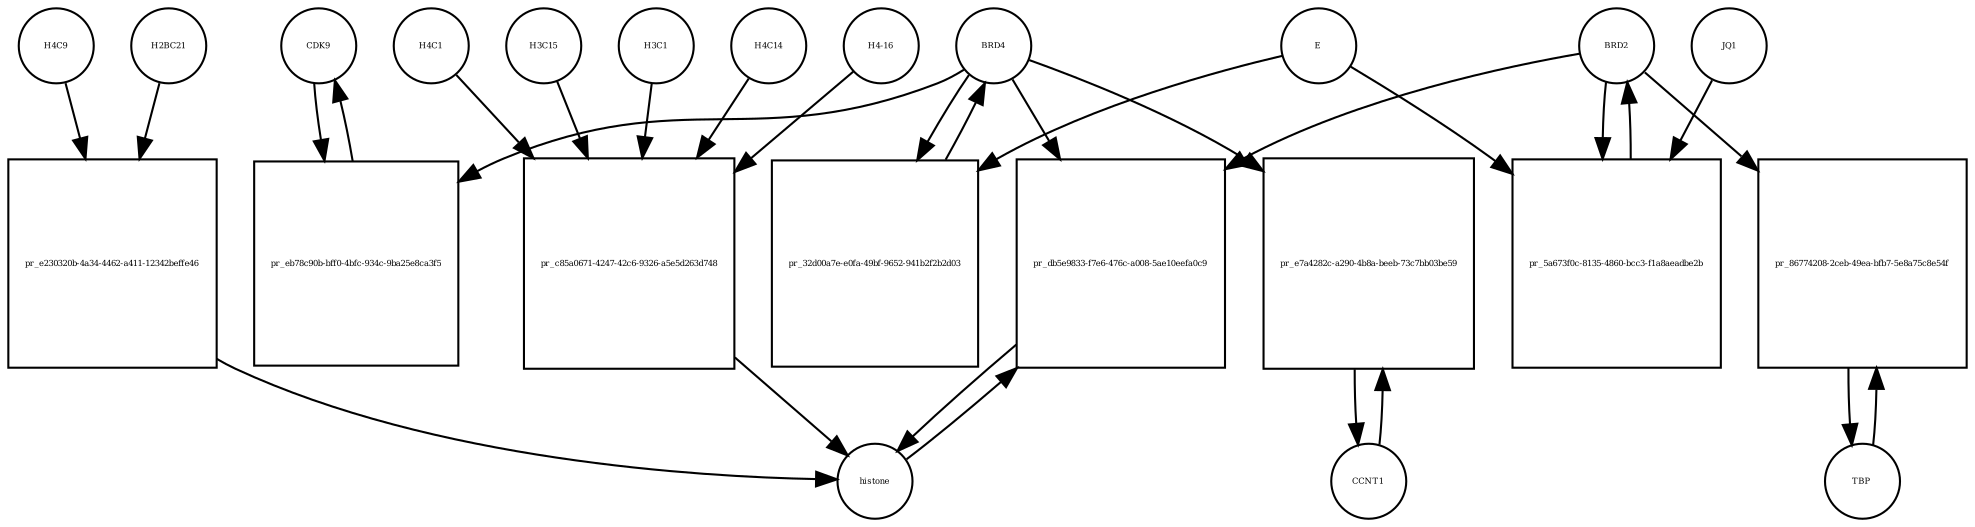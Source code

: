 strict digraph  {
CDK9 [annotation="", bipartite=0, cls=macromolecule, fontsize=4, label=CDK9, shape=circle];
"pr_eb78c90b-bff0-4bfc-934c-9ba25e8ca3f5" [annotation="", bipartite=1, cls=process, fontsize=4, label="pr_eb78c90b-bff0-4bfc-934c-9ba25e8ca3f5", shape=square];
BRD4 [annotation="", bipartite=0, cls=macromolecule, fontsize=4, label=BRD4, shape=circle];
CCNT1 [annotation="", bipartite=0, cls=macromolecule, fontsize=4, label=CCNT1, shape=circle];
"pr_e7a4282c-a290-4b8a-beeb-73c7bb03be59" [annotation="", bipartite=1, cls=process, fontsize=4, label="pr_e7a4282c-a290-4b8a-beeb-73c7bb03be59", shape=square];
histone [annotation="", bipartite=0, cls=complex, fontsize=4, label=histone, shape=circle];
"pr_db5e9833-f7e6-476c-a008-5ae10eefa0c9" [annotation="", bipartite=1, cls=process, fontsize=4, label="pr_db5e9833-f7e6-476c-a008-5ae10eefa0c9", shape=square];
BRD2 [annotation="", bipartite=0, cls=macromolecule, fontsize=4, label=BRD2, shape=circle];
"pr_32d00a7e-e0fa-49bf-9652-941b2f2b2d03" [annotation="", bipartite=1, cls=process, fontsize=4, label="pr_32d00a7e-e0fa-49bf-9652-941b2f2b2d03", shape=square];
E [annotation=urn_miriam_ncbiprotein_BCD58755, bipartite=0, cls=macromolecule, fontsize=4, label=E, shape=circle];
H4C14 [annotation="", bipartite=0, cls=macromolecule, fontsize=4, label=H4C14, shape=circle];
"pr_c85a0671-4247-42c6-9326-a5e5d263d748" [annotation="", bipartite=1, cls=process, fontsize=4, label="pr_c85a0671-4247-42c6-9326-a5e5d263d748", shape=square];
"H4-16" [annotation="", bipartite=0, cls=macromolecule, fontsize=4, label="H4-16", shape=circle];
H4C1 [annotation="", bipartite=0, cls=macromolecule, fontsize=4, label=H4C1, shape=circle];
H3C15 [annotation="", bipartite=0, cls=macromolecule, fontsize=4, label=H3C15, shape=circle];
H3C1 [annotation="", bipartite=0, cls=macromolecule, fontsize=4, label=H3C1, shape=circle];
"pr_5a673f0c-8135-4860-bcc3-f1a8aeadbe2b" [annotation="", bipartite=1, cls=process, fontsize=4, label="pr_5a673f0c-8135-4860-bcc3-f1a8aeadbe2b", shape=square];
JQ1 [annotation="", bipartite=0, cls=macromolecule, fontsize=4, label=JQ1, shape=circle];
TBP [annotation="", bipartite=0, cls=macromolecule, fontsize=4, label=TBP, shape=circle];
"pr_86774208-2ceb-49ea-bfb7-5e8a75c8e54f" [annotation="", bipartite=1, cls=process, fontsize=4, label="pr_86774208-2ceb-49ea-bfb7-5e8a75c8e54f", shape=square];
H4C9 [annotation="", bipartite=0, cls=macromolecule, fontsize=4, label=H4C9, shape=circle];
"pr_e230320b-4a34-4462-a411-12342beffe46" [annotation="", bipartite=1, cls=process, fontsize=4, label="pr_e230320b-4a34-4462-a411-12342beffe46", shape=square];
H2BC21 [annotation="", bipartite=0, cls=macromolecule, fontsize=4, label=H2BC21, shape=circle];
CDK9 -> "pr_eb78c90b-bff0-4bfc-934c-9ba25e8ca3f5"  [annotation="", interaction_type=consumption];
"pr_eb78c90b-bff0-4bfc-934c-9ba25e8ca3f5" -> CDK9  [annotation="", interaction_type=production];
BRD4 -> "pr_eb78c90b-bff0-4bfc-934c-9ba25e8ca3f5"  [annotation=urn_miriam_taxonomy_10090, interaction_type=catalysis];
BRD4 -> "pr_e7a4282c-a290-4b8a-beeb-73c7bb03be59"  [annotation="", interaction_type=catalysis];
BRD4 -> "pr_db5e9833-f7e6-476c-a008-5ae10eefa0c9"  [annotation="urn_miriam_doi_10.1038%2Fnsmb.3228.|urn_miriam_doi_10.1016%2Fj.molcel.2008.01.018", interaction_type=catalysis];
BRD4 -> "pr_32d00a7e-e0fa-49bf-9652-941b2f2b2d03"  [annotation="", interaction_type=consumption];
CCNT1 -> "pr_e7a4282c-a290-4b8a-beeb-73c7bb03be59"  [annotation="", interaction_type=consumption];
"pr_e7a4282c-a290-4b8a-beeb-73c7bb03be59" -> CCNT1  [annotation="", interaction_type=production];
histone -> "pr_db5e9833-f7e6-476c-a008-5ae10eefa0c9"  [annotation="", interaction_type=consumption];
"pr_db5e9833-f7e6-476c-a008-5ae10eefa0c9" -> histone  [annotation="", interaction_type=production];
BRD2 -> "pr_db5e9833-f7e6-476c-a008-5ae10eefa0c9"  [annotation="urn_miriam_doi_10.1038%2Fnsmb.3228.|urn_miriam_doi_10.1016%2Fj.molcel.2008.01.018", interaction_type=catalysis];
BRD2 -> "pr_5a673f0c-8135-4860-bcc3-f1a8aeadbe2b"  [annotation="", interaction_type=consumption];
BRD2 -> "pr_86774208-2ceb-49ea-bfb7-5e8a75c8e54f"  [annotation="urn_miriam_doi_10.1007%2Fs11010-006-9223-6", interaction_type=catalysis];
"pr_32d00a7e-e0fa-49bf-9652-941b2f2b2d03" -> BRD4  [annotation="", interaction_type=production];
E -> "pr_32d00a7e-e0fa-49bf-9652-941b2f2b2d03"  [annotation="urn_miriam_doi_10.1038%2Fs41586-020-2286-9", interaction_type=inhibition];
E -> "pr_5a673f0c-8135-4860-bcc3-f1a8aeadbe2b"  [annotation="urn_miriam_doi_10.1038%2Fs41586-020-2286-9|urn_miriam_doi_10.1080%2F15592294.2018.1469891", interaction_type=inhibition];
H4C14 -> "pr_c85a0671-4247-42c6-9326-a5e5d263d748"  [annotation="", interaction_type=consumption];
"pr_c85a0671-4247-42c6-9326-a5e5d263d748" -> histone  [annotation="", interaction_type=production];
"H4-16" -> "pr_c85a0671-4247-42c6-9326-a5e5d263d748"  [annotation="", interaction_type=consumption];
H4C1 -> "pr_c85a0671-4247-42c6-9326-a5e5d263d748"  [annotation="", interaction_type=consumption];
H3C15 -> "pr_c85a0671-4247-42c6-9326-a5e5d263d748"  [annotation="", interaction_type=consumption];
H3C1 -> "pr_c85a0671-4247-42c6-9326-a5e5d263d748"  [annotation="", interaction_type=consumption];
"pr_5a673f0c-8135-4860-bcc3-f1a8aeadbe2b" -> BRD2  [annotation="", interaction_type=production];
JQ1 -> "pr_5a673f0c-8135-4860-bcc3-f1a8aeadbe2b"  [annotation="urn_miriam_doi_10.1038%2Fs41586-020-2286-9|urn_miriam_doi_10.1080%2F15592294.2018.1469891", interaction_type=inhibition];
TBP -> "pr_86774208-2ceb-49ea-bfb7-5e8a75c8e54f"  [annotation="", interaction_type=consumption];
"pr_86774208-2ceb-49ea-bfb7-5e8a75c8e54f" -> TBP  [annotation="", interaction_type=production];
H4C9 -> "pr_e230320b-4a34-4462-a411-12342beffe46"  [annotation="", interaction_type=consumption];
"pr_e230320b-4a34-4462-a411-12342beffe46" -> histone  [annotation="", interaction_type=production];
H2BC21 -> "pr_e230320b-4a34-4462-a411-12342beffe46"  [annotation="", interaction_type=consumption];
}

